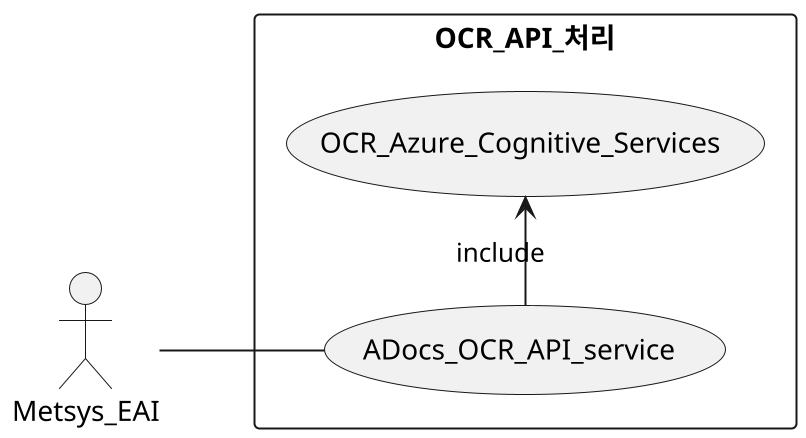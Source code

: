 @startuml
scale 2
left to right direction
skinparam packageStyle rect
actor Metsys_EAI
rectangle OCR_API_처리 {

    Metsys_EAI -- (ADocs_OCR_API_service)
    (ADocs_OCR_API_service) -> (OCR_Azure_Cognitive_Services): include

} 


'scale 1.5 | scale 200 width | scale 100 height | scale [max] 200x100
@enduml